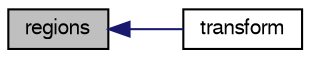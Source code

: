 digraph "regions"
{
  bgcolor="transparent";
  edge [fontname="FreeSans",fontsize="10",labelfontname="FreeSans",labelfontsize="10"];
  node [fontname="FreeSans",fontsize="10",shape=record];
  rankdir="LR";
  Node344 [label="regions",height=0.2,width=0.4,color="black", fillcolor="grey75", style="filled", fontcolor="black"];
  Node344 -> Node345 [dir="back",color="midnightblue",fontsize="10",style="solid",fontname="FreeSans"];
  Node345 [label="transform",height=0.2,width=0.4,color="black",URL="$a25242.html#ab15a24424788572de5fb30373b3b0e0e",tooltip="coordinate system per subsurface "];
}
